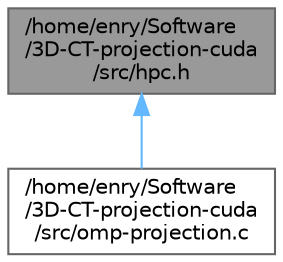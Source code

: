 digraph "/home/enry/Software/3D-CT-projection-cuda/src/hpc.h"
{
 // LATEX_PDF_SIZE
  bgcolor="transparent";
  edge [fontname=Helvetica,fontsize=10,labelfontname=Helvetica,labelfontsize=10];
  node [fontname=Helvetica,fontsize=10,shape=box,height=0.2,width=0.4];
  Node1 [id="Node000001",label="/home/enry/Software\l/3D-CT-projection-cuda\l/src/hpc.h",height=0.2,width=0.4,color="gray40", fillcolor="grey60", style="filled", fontcolor="black",tooltip="Miscellaneous utility functions for the HPC course."];
  Node1 -> Node2 [id="edge1_Node000001_Node000002",dir="back",color="steelblue1",style="solid",tooltip=" "];
  Node2 [id="Node000002",label="/home/enry/Software\l/3D-CT-projection-cuda\l/src/omp-projection.c",height=0.2,width=0.4,color="grey40", fillcolor="white", style="filled",URL="$omp-projection_8c.html",tooltip="An OpenMP implementation of the Siddon's projection algorithm."];
}
